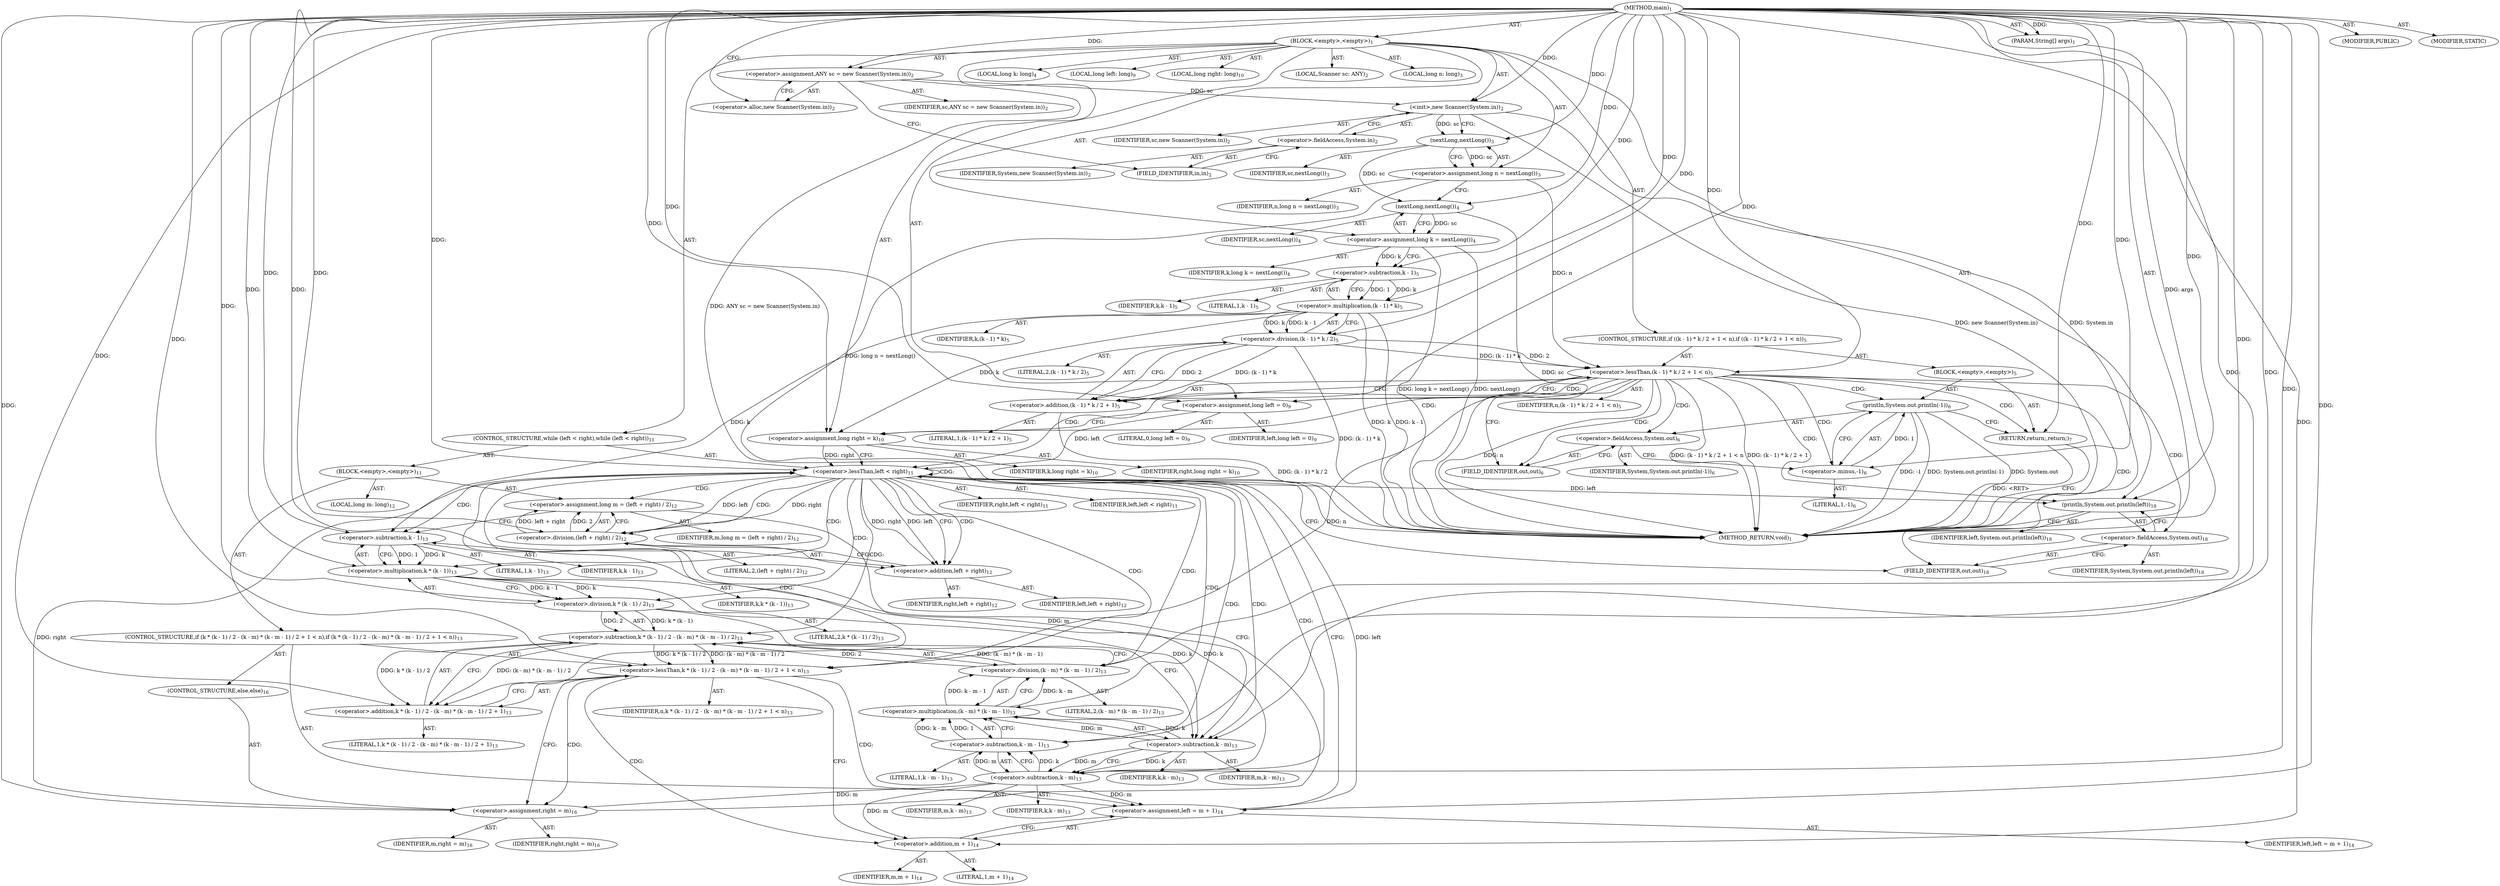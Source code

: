 digraph "main" {  
"19" [label = <(METHOD,main)<SUB>1</SUB>> ]
"20" [label = <(PARAM,String[] args)<SUB>1</SUB>> ]
"21" [label = <(BLOCK,&lt;empty&gt;,&lt;empty&gt;)<SUB>1</SUB>> ]
"4" [label = <(LOCAL,Scanner sc: ANY)<SUB>2</SUB>> ]
"22" [label = <(&lt;operator&gt;.assignment,ANY sc = new Scanner(System.in))<SUB>2</SUB>> ]
"23" [label = <(IDENTIFIER,sc,ANY sc = new Scanner(System.in))<SUB>2</SUB>> ]
"24" [label = <(&lt;operator&gt;.alloc,new Scanner(System.in))<SUB>2</SUB>> ]
"25" [label = <(&lt;init&gt;,new Scanner(System.in))<SUB>2</SUB>> ]
"3" [label = <(IDENTIFIER,sc,new Scanner(System.in))<SUB>2</SUB>> ]
"26" [label = <(&lt;operator&gt;.fieldAccess,System.in)<SUB>2</SUB>> ]
"27" [label = <(IDENTIFIER,System,new Scanner(System.in))<SUB>2</SUB>> ]
"28" [label = <(FIELD_IDENTIFIER,in,in)<SUB>2</SUB>> ]
"29" [label = <(LOCAL,long n: long)<SUB>3</SUB>> ]
"30" [label = <(&lt;operator&gt;.assignment,long n = nextLong())<SUB>3</SUB>> ]
"31" [label = <(IDENTIFIER,n,long n = nextLong())<SUB>3</SUB>> ]
"32" [label = <(nextLong,nextLong())<SUB>3</SUB>> ]
"33" [label = <(IDENTIFIER,sc,nextLong())<SUB>3</SUB>> ]
"34" [label = <(LOCAL,long k: long)<SUB>4</SUB>> ]
"35" [label = <(&lt;operator&gt;.assignment,long k = nextLong())<SUB>4</SUB>> ]
"36" [label = <(IDENTIFIER,k,long k = nextLong())<SUB>4</SUB>> ]
"37" [label = <(nextLong,nextLong())<SUB>4</SUB>> ]
"38" [label = <(IDENTIFIER,sc,nextLong())<SUB>4</SUB>> ]
"39" [label = <(CONTROL_STRUCTURE,if ((k - 1) * k / 2 + 1 &lt; n),if ((k - 1) * k / 2 + 1 &lt; n))<SUB>5</SUB>> ]
"40" [label = <(&lt;operator&gt;.lessThan,(k - 1) * k / 2 + 1 &lt; n)<SUB>5</SUB>> ]
"41" [label = <(&lt;operator&gt;.addition,(k - 1) * k / 2 + 1)<SUB>5</SUB>> ]
"42" [label = <(&lt;operator&gt;.division,(k - 1) * k / 2)<SUB>5</SUB>> ]
"43" [label = <(&lt;operator&gt;.multiplication,(k - 1) * k)<SUB>5</SUB>> ]
"44" [label = <(&lt;operator&gt;.subtraction,k - 1)<SUB>5</SUB>> ]
"45" [label = <(IDENTIFIER,k,k - 1)<SUB>5</SUB>> ]
"46" [label = <(LITERAL,1,k - 1)<SUB>5</SUB>> ]
"47" [label = <(IDENTIFIER,k,(k - 1) * k)<SUB>5</SUB>> ]
"48" [label = <(LITERAL,2,(k - 1) * k / 2)<SUB>5</SUB>> ]
"49" [label = <(LITERAL,1,(k - 1) * k / 2 + 1)<SUB>5</SUB>> ]
"50" [label = <(IDENTIFIER,n,(k - 1) * k / 2 + 1 &lt; n)<SUB>5</SUB>> ]
"51" [label = <(BLOCK,&lt;empty&gt;,&lt;empty&gt;)<SUB>5</SUB>> ]
"52" [label = <(println,System.out.println(-1))<SUB>6</SUB>> ]
"53" [label = <(&lt;operator&gt;.fieldAccess,System.out)<SUB>6</SUB>> ]
"54" [label = <(IDENTIFIER,System,System.out.println(-1))<SUB>6</SUB>> ]
"55" [label = <(FIELD_IDENTIFIER,out,out)<SUB>6</SUB>> ]
"56" [label = <(&lt;operator&gt;.minus,-1)<SUB>6</SUB>> ]
"57" [label = <(LITERAL,1,-1)<SUB>6</SUB>> ]
"58" [label = <(RETURN,return;,return;)<SUB>7</SUB>> ]
"59" [label = <(LOCAL,long left: long)<SUB>9</SUB>> ]
"60" [label = <(&lt;operator&gt;.assignment,long left = 0)<SUB>9</SUB>> ]
"61" [label = <(IDENTIFIER,left,long left = 0)<SUB>9</SUB>> ]
"62" [label = <(LITERAL,0,long left = 0)<SUB>9</SUB>> ]
"63" [label = <(LOCAL,long right: long)<SUB>10</SUB>> ]
"64" [label = <(&lt;operator&gt;.assignment,long right = k)<SUB>10</SUB>> ]
"65" [label = <(IDENTIFIER,right,long right = k)<SUB>10</SUB>> ]
"66" [label = <(IDENTIFIER,k,long right = k)<SUB>10</SUB>> ]
"67" [label = <(CONTROL_STRUCTURE,while (left &lt; right),while (left &lt; right))<SUB>11</SUB>> ]
"68" [label = <(&lt;operator&gt;.lessThan,left &lt; right)<SUB>11</SUB>> ]
"69" [label = <(IDENTIFIER,left,left &lt; right)<SUB>11</SUB>> ]
"70" [label = <(IDENTIFIER,right,left &lt; right)<SUB>11</SUB>> ]
"71" [label = <(BLOCK,&lt;empty&gt;,&lt;empty&gt;)<SUB>11</SUB>> ]
"72" [label = <(LOCAL,long m: long)<SUB>12</SUB>> ]
"73" [label = <(&lt;operator&gt;.assignment,long m = (left + right) / 2)<SUB>12</SUB>> ]
"74" [label = <(IDENTIFIER,m,long m = (left + right) / 2)<SUB>12</SUB>> ]
"75" [label = <(&lt;operator&gt;.division,(left + right) / 2)<SUB>12</SUB>> ]
"76" [label = <(&lt;operator&gt;.addition,left + right)<SUB>12</SUB>> ]
"77" [label = <(IDENTIFIER,left,left + right)<SUB>12</SUB>> ]
"78" [label = <(IDENTIFIER,right,left + right)<SUB>12</SUB>> ]
"79" [label = <(LITERAL,2,(left + right) / 2)<SUB>12</SUB>> ]
"80" [label = <(CONTROL_STRUCTURE,if (k * (k - 1) / 2 - (k - m) * (k - m - 1) / 2 + 1 &lt; n),if (k * (k - 1) / 2 - (k - m) * (k - m - 1) / 2 + 1 &lt; n))<SUB>13</SUB>> ]
"81" [label = <(&lt;operator&gt;.lessThan,k * (k - 1) / 2 - (k - m) * (k - m - 1) / 2 + 1 &lt; n)<SUB>13</SUB>> ]
"82" [label = <(&lt;operator&gt;.addition,k * (k - 1) / 2 - (k - m) * (k - m - 1) / 2 + 1)<SUB>13</SUB>> ]
"83" [label = <(&lt;operator&gt;.subtraction,k * (k - 1) / 2 - (k - m) * (k - m - 1) / 2)<SUB>13</SUB>> ]
"84" [label = <(&lt;operator&gt;.division,k * (k - 1) / 2)<SUB>13</SUB>> ]
"85" [label = <(&lt;operator&gt;.multiplication,k * (k - 1))<SUB>13</SUB>> ]
"86" [label = <(IDENTIFIER,k,k * (k - 1))<SUB>13</SUB>> ]
"87" [label = <(&lt;operator&gt;.subtraction,k - 1)<SUB>13</SUB>> ]
"88" [label = <(IDENTIFIER,k,k - 1)<SUB>13</SUB>> ]
"89" [label = <(LITERAL,1,k - 1)<SUB>13</SUB>> ]
"90" [label = <(LITERAL,2,k * (k - 1) / 2)<SUB>13</SUB>> ]
"91" [label = <(&lt;operator&gt;.division,(k - m) * (k - m - 1) / 2)<SUB>13</SUB>> ]
"92" [label = <(&lt;operator&gt;.multiplication,(k - m) * (k - m - 1))<SUB>13</SUB>> ]
"93" [label = <(&lt;operator&gt;.subtraction,k - m)<SUB>13</SUB>> ]
"94" [label = <(IDENTIFIER,k,k - m)<SUB>13</SUB>> ]
"95" [label = <(IDENTIFIER,m,k - m)<SUB>13</SUB>> ]
"96" [label = <(&lt;operator&gt;.subtraction,k - m - 1)<SUB>13</SUB>> ]
"97" [label = <(&lt;operator&gt;.subtraction,k - m)<SUB>13</SUB>> ]
"98" [label = <(IDENTIFIER,k,k - m)<SUB>13</SUB>> ]
"99" [label = <(IDENTIFIER,m,k - m)<SUB>13</SUB>> ]
"100" [label = <(LITERAL,1,k - m - 1)<SUB>13</SUB>> ]
"101" [label = <(LITERAL,2,(k - m) * (k - m - 1) / 2)<SUB>13</SUB>> ]
"102" [label = <(LITERAL,1,k * (k - 1) / 2 - (k - m) * (k - m - 1) / 2 + 1)<SUB>13</SUB>> ]
"103" [label = <(IDENTIFIER,n,k * (k - 1) / 2 - (k - m) * (k - m - 1) / 2 + 1 &lt; n)<SUB>13</SUB>> ]
"104" [label = <(&lt;operator&gt;.assignment,left = m + 1)<SUB>14</SUB>> ]
"105" [label = <(IDENTIFIER,left,left = m + 1)<SUB>14</SUB>> ]
"106" [label = <(&lt;operator&gt;.addition,m + 1)<SUB>14</SUB>> ]
"107" [label = <(IDENTIFIER,m,m + 1)<SUB>14</SUB>> ]
"108" [label = <(LITERAL,1,m + 1)<SUB>14</SUB>> ]
"109" [label = <(CONTROL_STRUCTURE,else,else)<SUB>16</SUB>> ]
"110" [label = <(&lt;operator&gt;.assignment,right = m)<SUB>16</SUB>> ]
"111" [label = <(IDENTIFIER,right,right = m)<SUB>16</SUB>> ]
"112" [label = <(IDENTIFIER,m,right = m)<SUB>16</SUB>> ]
"113" [label = <(println,System.out.println(left))<SUB>18</SUB>> ]
"114" [label = <(&lt;operator&gt;.fieldAccess,System.out)<SUB>18</SUB>> ]
"115" [label = <(IDENTIFIER,System,System.out.println(left))<SUB>18</SUB>> ]
"116" [label = <(FIELD_IDENTIFIER,out,out)<SUB>18</SUB>> ]
"117" [label = <(IDENTIFIER,left,System.out.println(left))<SUB>18</SUB>> ]
"118" [label = <(MODIFIER,PUBLIC)> ]
"119" [label = <(MODIFIER,STATIC)> ]
"120" [label = <(METHOD_RETURN,void)<SUB>1</SUB>> ]
  "19" -> "20"  [ label = "AST: "] 
  "19" -> "21"  [ label = "AST: "] 
  "19" -> "118"  [ label = "AST: "] 
  "19" -> "119"  [ label = "AST: "] 
  "19" -> "120"  [ label = "AST: "] 
  "21" -> "4"  [ label = "AST: "] 
  "21" -> "22"  [ label = "AST: "] 
  "21" -> "25"  [ label = "AST: "] 
  "21" -> "29"  [ label = "AST: "] 
  "21" -> "30"  [ label = "AST: "] 
  "21" -> "34"  [ label = "AST: "] 
  "21" -> "35"  [ label = "AST: "] 
  "21" -> "39"  [ label = "AST: "] 
  "21" -> "59"  [ label = "AST: "] 
  "21" -> "60"  [ label = "AST: "] 
  "21" -> "63"  [ label = "AST: "] 
  "21" -> "64"  [ label = "AST: "] 
  "21" -> "67"  [ label = "AST: "] 
  "21" -> "113"  [ label = "AST: "] 
  "22" -> "23"  [ label = "AST: "] 
  "22" -> "24"  [ label = "AST: "] 
  "25" -> "3"  [ label = "AST: "] 
  "25" -> "26"  [ label = "AST: "] 
  "26" -> "27"  [ label = "AST: "] 
  "26" -> "28"  [ label = "AST: "] 
  "30" -> "31"  [ label = "AST: "] 
  "30" -> "32"  [ label = "AST: "] 
  "32" -> "33"  [ label = "AST: "] 
  "35" -> "36"  [ label = "AST: "] 
  "35" -> "37"  [ label = "AST: "] 
  "37" -> "38"  [ label = "AST: "] 
  "39" -> "40"  [ label = "AST: "] 
  "39" -> "51"  [ label = "AST: "] 
  "40" -> "41"  [ label = "AST: "] 
  "40" -> "50"  [ label = "AST: "] 
  "41" -> "42"  [ label = "AST: "] 
  "41" -> "49"  [ label = "AST: "] 
  "42" -> "43"  [ label = "AST: "] 
  "42" -> "48"  [ label = "AST: "] 
  "43" -> "44"  [ label = "AST: "] 
  "43" -> "47"  [ label = "AST: "] 
  "44" -> "45"  [ label = "AST: "] 
  "44" -> "46"  [ label = "AST: "] 
  "51" -> "52"  [ label = "AST: "] 
  "51" -> "58"  [ label = "AST: "] 
  "52" -> "53"  [ label = "AST: "] 
  "52" -> "56"  [ label = "AST: "] 
  "53" -> "54"  [ label = "AST: "] 
  "53" -> "55"  [ label = "AST: "] 
  "56" -> "57"  [ label = "AST: "] 
  "60" -> "61"  [ label = "AST: "] 
  "60" -> "62"  [ label = "AST: "] 
  "64" -> "65"  [ label = "AST: "] 
  "64" -> "66"  [ label = "AST: "] 
  "67" -> "68"  [ label = "AST: "] 
  "67" -> "71"  [ label = "AST: "] 
  "68" -> "69"  [ label = "AST: "] 
  "68" -> "70"  [ label = "AST: "] 
  "71" -> "72"  [ label = "AST: "] 
  "71" -> "73"  [ label = "AST: "] 
  "71" -> "80"  [ label = "AST: "] 
  "73" -> "74"  [ label = "AST: "] 
  "73" -> "75"  [ label = "AST: "] 
  "75" -> "76"  [ label = "AST: "] 
  "75" -> "79"  [ label = "AST: "] 
  "76" -> "77"  [ label = "AST: "] 
  "76" -> "78"  [ label = "AST: "] 
  "80" -> "81"  [ label = "AST: "] 
  "80" -> "104"  [ label = "AST: "] 
  "80" -> "109"  [ label = "AST: "] 
  "81" -> "82"  [ label = "AST: "] 
  "81" -> "103"  [ label = "AST: "] 
  "82" -> "83"  [ label = "AST: "] 
  "82" -> "102"  [ label = "AST: "] 
  "83" -> "84"  [ label = "AST: "] 
  "83" -> "91"  [ label = "AST: "] 
  "84" -> "85"  [ label = "AST: "] 
  "84" -> "90"  [ label = "AST: "] 
  "85" -> "86"  [ label = "AST: "] 
  "85" -> "87"  [ label = "AST: "] 
  "87" -> "88"  [ label = "AST: "] 
  "87" -> "89"  [ label = "AST: "] 
  "91" -> "92"  [ label = "AST: "] 
  "91" -> "101"  [ label = "AST: "] 
  "92" -> "93"  [ label = "AST: "] 
  "92" -> "96"  [ label = "AST: "] 
  "93" -> "94"  [ label = "AST: "] 
  "93" -> "95"  [ label = "AST: "] 
  "96" -> "97"  [ label = "AST: "] 
  "96" -> "100"  [ label = "AST: "] 
  "97" -> "98"  [ label = "AST: "] 
  "97" -> "99"  [ label = "AST: "] 
  "104" -> "105"  [ label = "AST: "] 
  "104" -> "106"  [ label = "AST: "] 
  "106" -> "107"  [ label = "AST: "] 
  "106" -> "108"  [ label = "AST: "] 
  "109" -> "110"  [ label = "AST: "] 
  "110" -> "111"  [ label = "AST: "] 
  "110" -> "112"  [ label = "AST: "] 
  "113" -> "114"  [ label = "AST: "] 
  "113" -> "117"  [ label = "AST: "] 
  "114" -> "115"  [ label = "AST: "] 
  "114" -> "116"  [ label = "AST: "] 
  "22" -> "28"  [ label = "CFG: "] 
  "25" -> "32"  [ label = "CFG: "] 
  "30" -> "37"  [ label = "CFG: "] 
  "35" -> "44"  [ label = "CFG: "] 
  "60" -> "64"  [ label = "CFG: "] 
  "64" -> "68"  [ label = "CFG: "] 
  "113" -> "120"  [ label = "CFG: "] 
  "24" -> "22"  [ label = "CFG: "] 
  "26" -> "25"  [ label = "CFG: "] 
  "32" -> "30"  [ label = "CFG: "] 
  "37" -> "35"  [ label = "CFG: "] 
  "40" -> "55"  [ label = "CFG: "] 
  "40" -> "60"  [ label = "CFG: "] 
  "68" -> "76"  [ label = "CFG: "] 
  "68" -> "116"  [ label = "CFG: "] 
  "114" -> "113"  [ label = "CFG: "] 
  "28" -> "26"  [ label = "CFG: "] 
  "41" -> "40"  [ label = "CFG: "] 
  "52" -> "58"  [ label = "CFG: "] 
  "58" -> "120"  [ label = "CFG: "] 
  "73" -> "87"  [ label = "CFG: "] 
  "116" -> "114"  [ label = "CFG: "] 
  "42" -> "41"  [ label = "CFG: "] 
  "53" -> "56"  [ label = "CFG: "] 
  "56" -> "52"  [ label = "CFG: "] 
  "75" -> "73"  [ label = "CFG: "] 
  "81" -> "106"  [ label = "CFG: "] 
  "81" -> "110"  [ label = "CFG: "] 
  "104" -> "68"  [ label = "CFG: "] 
  "43" -> "42"  [ label = "CFG: "] 
  "55" -> "53"  [ label = "CFG: "] 
  "76" -> "75"  [ label = "CFG: "] 
  "82" -> "81"  [ label = "CFG: "] 
  "106" -> "104"  [ label = "CFG: "] 
  "110" -> "68"  [ label = "CFG: "] 
  "44" -> "43"  [ label = "CFG: "] 
  "83" -> "82"  [ label = "CFG: "] 
  "84" -> "93"  [ label = "CFG: "] 
  "91" -> "83"  [ label = "CFG: "] 
  "85" -> "84"  [ label = "CFG: "] 
  "92" -> "91"  [ label = "CFG: "] 
  "87" -> "85"  [ label = "CFG: "] 
  "93" -> "97"  [ label = "CFG: "] 
  "96" -> "92"  [ label = "CFG: "] 
  "97" -> "96"  [ label = "CFG: "] 
  "19" -> "24"  [ label = "CFG: "] 
  "58" -> "120"  [ label = "DDG: &lt;RET&gt;"] 
  "20" -> "120"  [ label = "DDG: args"] 
  "22" -> "120"  [ label = "DDG: ANY sc = new Scanner(System.in)"] 
  "25" -> "120"  [ label = "DDG: System.in"] 
  "25" -> "120"  [ label = "DDG: new Scanner(System.in)"] 
  "30" -> "120"  [ label = "DDG: long n = nextLong()"] 
  "37" -> "120"  [ label = "DDG: sc"] 
  "35" -> "120"  [ label = "DDG: nextLong()"] 
  "35" -> "120"  [ label = "DDG: long k = nextLong()"] 
  "43" -> "120"  [ label = "DDG: k - 1"] 
  "43" -> "120"  [ label = "DDG: k"] 
  "42" -> "120"  [ label = "DDG: (k - 1) * k"] 
  "41" -> "120"  [ label = "DDG: (k - 1) * k / 2"] 
  "40" -> "120"  [ label = "DDG: (k - 1) * k / 2 + 1"] 
  "40" -> "120"  [ label = "DDG: n"] 
  "40" -> "120"  [ label = "DDG: (k - 1) * k / 2 + 1 &lt; n"] 
  "52" -> "120"  [ label = "DDG: System.out"] 
  "52" -> "120"  [ label = "DDG: -1"] 
  "52" -> "120"  [ label = "DDG: System.out.println(-1)"] 
  "19" -> "20"  [ label = "DDG: "] 
  "19" -> "22"  [ label = "DDG: "] 
  "32" -> "30"  [ label = "DDG: sc"] 
  "37" -> "35"  [ label = "DDG: sc"] 
  "19" -> "60"  [ label = "DDG: "] 
  "43" -> "64"  [ label = "DDG: k"] 
  "19" -> "64"  [ label = "DDG: "] 
  "22" -> "25"  [ label = "DDG: sc"] 
  "19" -> "25"  [ label = "DDG: "] 
  "68" -> "113"  [ label = "DDG: left"] 
  "19" -> "113"  [ label = "DDG: "] 
  "25" -> "32"  [ label = "DDG: sc"] 
  "19" -> "32"  [ label = "DDG: "] 
  "32" -> "37"  [ label = "DDG: sc"] 
  "19" -> "37"  [ label = "DDG: "] 
  "42" -> "40"  [ label = "DDG: (k - 1) * k"] 
  "42" -> "40"  [ label = "DDG: 2"] 
  "19" -> "40"  [ label = "DDG: "] 
  "30" -> "40"  [ label = "DDG: n"] 
  "19" -> "58"  [ label = "DDG: "] 
  "60" -> "68"  [ label = "DDG: left"] 
  "104" -> "68"  [ label = "DDG: left"] 
  "19" -> "68"  [ label = "DDG: "] 
  "64" -> "68"  [ label = "DDG: right"] 
  "110" -> "68"  [ label = "DDG: right"] 
  "75" -> "73"  [ label = "DDG: left + right"] 
  "75" -> "73"  [ label = "DDG: 2"] 
  "42" -> "41"  [ label = "DDG: (k - 1) * k"] 
  "42" -> "41"  [ label = "DDG: 2"] 
  "19" -> "41"  [ label = "DDG: "] 
  "56" -> "52"  [ label = "DDG: 1"] 
  "97" -> "104"  [ label = "DDG: m"] 
  "19" -> "104"  [ label = "DDG: "] 
  "43" -> "42"  [ label = "DDG: k - 1"] 
  "43" -> "42"  [ label = "DDG: k"] 
  "19" -> "42"  [ label = "DDG: "] 
  "19" -> "56"  [ label = "DDG: "] 
  "68" -> "75"  [ label = "DDG: left"] 
  "19" -> "75"  [ label = "DDG: "] 
  "68" -> "75"  [ label = "DDG: right"] 
  "83" -> "81"  [ label = "DDG: k * (k - 1) / 2"] 
  "83" -> "81"  [ label = "DDG: (k - m) * (k - m - 1) / 2"] 
  "19" -> "81"  [ label = "DDG: "] 
  "40" -> "81"  [ label = "DDG: n"] 
  "97" -> "110"  [ label = "DDG: m"] 
  "19" -> "110"  [ label = "DDG: "] 
  "44" -> "43"  [ label = "DDG: k"] 
  "44" -> "43"  [ label = "DDG: 1"] 
  "19" -> "43"  [ label = "DDG: "] 
  "68" -> "76"  [ label = "DDG: left"] 
  "19" -> "76"  [ label = "DDG: "] 
  "68" -> "76"  [ label = "DDG: right"] 
  "83" -> "82"  [ label = "DDG: k * (k - 1) / 2"] 
  "83" -> "82"  [ label = "DDG: (k - m) * (k - m - 1) / 2"] 
  "19" -> "82"  [ label = "DDG: "] 
  "97" -> "106"  [ label = "DDG: m"] 
  "19" -> "106"  [ label = "DDG: "] 
  "35" -> "44"  [ label = "DDG: k"] 
  "19" -> "44"  [ label = "DDG: "] 
  "84" -> "83"  [ label = "DDG: k * (k - 1)"] 
  "84" -> "83"  [ label = "DDG: 2"] 
  "91" -> "83"  [ label = "DDG: (k - m) * (k - m - 1)"] 
  "91" -> "83"  [ label = "DDG: 2"] 
  "85" -> "84"  [ label = "DDG: k"] 
  "85" -> "84"  [ label = "DDG: k - 1"] 
  "19" -> "84"  [ label = "DDG: "] 
  "92" -> "91"  [ label = "DDG: k - m"] 
  "92" -> "91"  [ label = "DDG: k - m - 1"] 
  "19" -> "91"  [ label = "DDG: "] 
  "87" -> "85"  [ label = "DDG: k"] 
  "19" -> "85"  [ label = "DDG: "] 
  "87" -> "85"  [ label = "DDG: 1"] 
  "96" -> "92"  [ label = "DDG: k - m"] 
  "93" -> "92"  [ label = "DDG: k"] 
  "93" -> "92"  [ label = "DDG: m"] 
  "96" -> "92"  [ label = "DDG: 1"] 
  "97" -> "87"  [ label = "DDG: k"] 
  "19" -> "87"  [ label = "DDG: "] 
  "43" -> "87"  [ label = "DDG: k"] 
  "85" -> "93"  [ label = "DDG: k"] 
  "19" -> "93"  [ label = "DDG: "] 
  "73" -> "93"  [ label = "DDG: m"] 
  "97" -> "96"  [ label = "DDG: k"] 
  "97" -> "96"  [ label = "DDG: m"] 
  "19" -> "96"  [ label = "DDG: "] 
  "93" -> "97"  [ label = "DDG: k"] 
  "19" -> "97"  [ label = "DDG: "] 
  "93" -> "97"  [ label = "DDG: m"] 
  "40" -> "68"  [ label = "CDG: "] 
  "40" -> "60"  [ label = "CDG: "] 
  "40" -> "64"  [ label = "CDG: "] 
  "40" -> "113"  [ label = "CDG: "] 
  "40" -> "116"  [ label = "CDG: "] 
  "40" -> "52"  [ label = "CDG: "] 
  "40" -> "114"  [ label = "CDG: "] 
  "40" -> "56"  [ label = "CDG: "] 
  "40" -> "58"  [ label = "CDG: "] 
  "40" -> "53"  [ label = "CDG: "] 
  "40" -> "55"  [ label = "CDG: "] 
  "68" -> "68"  [ label = "CDG: "] 
  "68" -> "73"  [ label = "CDG: "] 
  "68" -> "96"  [ label = "CDG: "] 
  "68" -> "75"  [ label = "CDG: "] 
  "68" -> "81"  [ label = "CDG: "] 
  "68" -> "84"  [ label = "CDG: "] 
  "68" -> "85"  [ label = "CDG: "] 
  "68" -> "92"  [ label = "CDG: "] 
  "68" -> "76"  [ label = "CDG: "] 
  "68" -> "87"  [ label = "CDG: "] 
  "68" -> "97"  [ label = "CDG: "] 
  "68" -> "91"  [ label = "CDG: "] 
  "68" -> "82"  [ label = "CDG: "] 
  "68" -> "93"  [ label = "CDG: "] 
  "68" -> "83"  [ label = "CDG: "] 
  "81" -> "104"  [ label = "CDG: "] 
  "81" -> "106"  [ label = "CDG: "] 
  "81" -> "110"  [ label = "CDG: "] 
}
